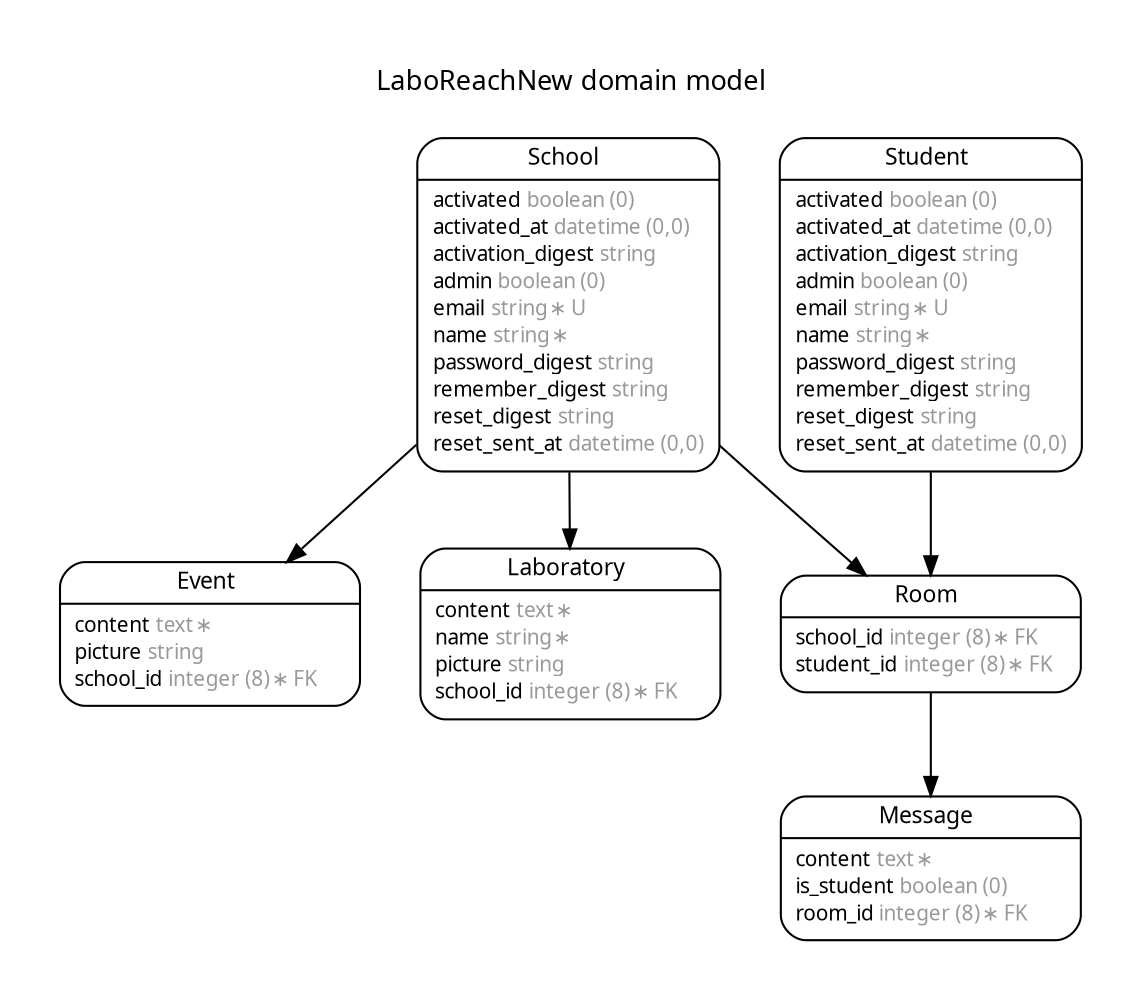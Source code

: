 digraph LaboReachNew {
rankdir = "LR";
ranksep = "0.5";
nodesep = "0.4";
pad = "0.4,0.4";
margin = "0,0";
concentrate = "true";
labelloc = "t";
fontsize = "13";
fontname = "Arial BoldMT";
splines = "spline";
node[ shape  =  "Mrecord" , fontsize  =  "10" , fontname  =  "ArialMT" , margin  =  "0.07,0.05" , penwidth  =  "1.0"];
edge[ fontname  =  "ArialMT" , fontsize  =  "7" , dir  =  "both" , arrowsize  =  "0.9" , penwidth  =  "1.0" , labelangle  =  "32" , labeldistance  =  "1.8"];
rankdir = "TB";
label = "LaboReachNew domain model\n\n";
m_Event [label = <{<table border="0" align="center" cellspacing="0.5" cellpadding="0" width="134">
  <tr><td align="center" valign="bottom" width="130"><font face="Arial BoldMT" point-size="11">Event</font></td></tr>
</table>
|
<table border="0" align="left" cellspacing="2" cellpadding="0" width="134">
  <tr><td align="left" width="130" port="content">content <font face="Arial ItalicMT" color="grey60">text ∗</font></td></tr>
  <tr><td align="left" width="130" port="picture">picture <font face="Arial ItalicMT" color="grey60">string</font></td></tr>
  <tr><td align="left" width="130" port="school_id">school_id <font face="Arial ItalicMT" color="grey60">integer (8) ∗ FK</font></td></tr>
</table>
}>];
m_Laboratory [label = <{<table border="0" align="center" cellspacing="0.5" cellpadding="0" width="134">
  <tr><td align="center" valign="bottom" width="130"><font face="Arial BoldMT" point-size="11">Laboratory</font></td></tr>
</table>
|
<table border="0" align="left" cellspacing="2" cellpadding="0" width="134">
  <tr><td align="left" width="130" port="content">content <font face="Arial ItalicMT" color="grey60">text ∗</font></td></tr>
  <tr><td align="left" width="130" port="name">name <font face="Arial ItalicMT" color="grey60">string ∗</font></td></tr>
  <tr><td align="left" width="130" port="picture">picture <font face="Arial ItalicMT" color="grey60">string</font></td></tr>
  <tr><td align="left" width="130" port="school_id">school_id <font face="Arial ItalicMT" color="grey60">integer (8) ∗ FK</font></td></tr>
</table>
}>];
m_Message [label = <{<table border="0" align="center" cellspacing="0.5" cellpadding="0" width="134">
  <tr><td align="center" valign="bottom" width="130"><font face="Arial BoldMT" point-size="11">Message</font></td></tr>
</table>
|
<table border="0" align="left" cellspacing="2" cellpadding="0" width="134">
  <tr><td align="left" width="130" port="content">content <font face="Arial ItalicMT" color="grey60">text ∗</font></td></tr>
  <tr><td align="left" width="130" port="is_student">is_student <font face="Arial ItalicMT" color="grey60">boolean (0)</font></td></tr>
  <tr><td align="left" width="130" port="room_id">room_id <font face="Arial ItalicMT" color="grey60">integer (8) ∗ FK</font></td></tr>
</table>
}>];
m_Room [label = <{<table border="0" align="center" cellspacing="0.5" cellpadding="0" width="134">
  <tr><td align="center" valign="bottom" width="130"><font face="Arial BoldMT" point-size="11">Room</font></td></tr>
</table>
|
<table border="0" align="left" cellspacing="2" cellpadding="0" width="134">
  <tr><td align="left" width="130" port="school_id">school_id <font face="Arial ItalicMT" color="grey60">integer (8) ∗ FK</font></td></tr>
  <tr><td align="left" width="130" port="student_id">student_id <font face="Arial ItalicMT" color="grey60">integer (8) ∗ FK</font></td></tr>
</table>
}>];
m_School [label = <{<table border="0" align="center" cellspacing="0.5" cellpadding="0" width="134">
  <tr><td align="center" valign="bottom" width="130"><font face="Arial BoldMT" point-size="11">School</font></td></tr>
</table>
|
<table border="0" align="left" cellspacing="2" cellpadding="0" width="134">
  <tr><td align="left" width="130" port="activated">activated <font face="Arial ItalicMT" color="grey60">boolean (0)</font></td></tr>
  <tr><td align="left" width="130" port="activated_at">activated_at <font face="Arial ItalicMT" color="grey60">datetime (0,0)</font></td></tr>
  <tr><td align="left" width="130" port="activation_digest">activation_digest <font face="Arial ItalicMT" color="grey60">string</font></td></tr>
  <tr><td align="left" width="130" port="admin">admin <font face="Arial ItalicMT" color="grey60">boolean (0)</font></td></tr>
  <tr><td align="left" width="130" port="email">email <font face="Arial ItalicMT" color="grey60">string ∗ U</font></td></tr>
  <tr><td align="left" width="130" port="name">name <font face="Arial ItalicMT" color="grey60">string ∗</font></td></tr>
  <tr><td align="left" width="130" port="password_digest">password_digest <font face="Arial ItalicMT" color="grey60">string</font></td></tr>
  <tr><td align="left" width="130" port="remember_digest">remember_digest <font face="Arial ItalicMT" color="grey60">string</font></td></tr>
  <tr><td align="left" width="130" port="reset_digest">reset_digest <font face="Arial ItalicMT" color="grey60">string</font></td></tr>
  <tr><td align="left" width="130" port="reset_sent_at">reset_sent_at <font face="Arial ItalicMT" color="grey60">datetime (0,0)</font></td></tr>
</table>
}>];
m_Student [label = <{<table border="0" align="center" cellspacing="0.5" cellpadding="0" width="134">
  <tr><td align="center" valign="bottom" width="130"><font face="Arial BoldMT" point-size="11">Student</font></td></tr>
</table>
|
<table border="0" align="left" cellspacing="2" cellpadding="0" width="134">
  <tr><td align="left" width="130" port="activated">activated <font face="Arial ItalicMT" color="grey60">boolean (0)</font></td></tr>
  <tr><td align="left" width="130" port="activated_at">activated_at <font face="Arial ItalicMT" color="grey60">datetime (0,0)</font></td></tr>
  <tr><td align="left" width="130" port="activation_digest">activation_digest <font face="Arial ItalicMT" color="grey60">string</font></td></tr>
  <tr><td align="left" width="130" port="admin">admin <font face="Arial ItalicMT" color="grey60">boolean (0)</font></td></tr>
  <tr><td align="left" width="130" port="email">email <font face="Arial ItalicMT" color="grey60">string ∗ U</font></td></tr>
  <tr><td align="left" width="130" port="name">name <font face="Arial ItalicMT" color="grey60">string ∗</font></td></tr>
  <tr><td align="left" width="130" port="password_digest">password_digest <font face="Arial ItalicMT" color="grey60">string</font></td></tr>
  <tr><td align="left" width="130" port="remember_digest">remember_digest <font face="Arial ItalicMT" color="grey60">string</font></td></tr>
  <tr><td align="left" width="130" port="reset_digest">reset_digest <font face="Arial ItalicMT" color="grey60">string</font></td></tr>
  <tr><td align="left" width="130" port="reset_sent_at">reset_sent_at <font face="Arial ItalicMT" color="grey60">datetime (0,0)</font></td></tr>
</table>
}>];
  m_School -> m_Event [arrowhead = "normal", arrowtail = "none", weight = "2"];
  m_School -> m_Laboratory [arrowhead = "normal", arrowtail = "none", weight = "2"];
  m_Room -> m_Message [arrowhead = "normal", arrowtail = "none", weight = "2"];
  m_Student -> m_Room [arrowhead = "normal", arrowtail = "none", weight = "2"];
  m_School -> m_Room [arrowhead = "normal", arrowtail = "none", weight = "2"];
}
